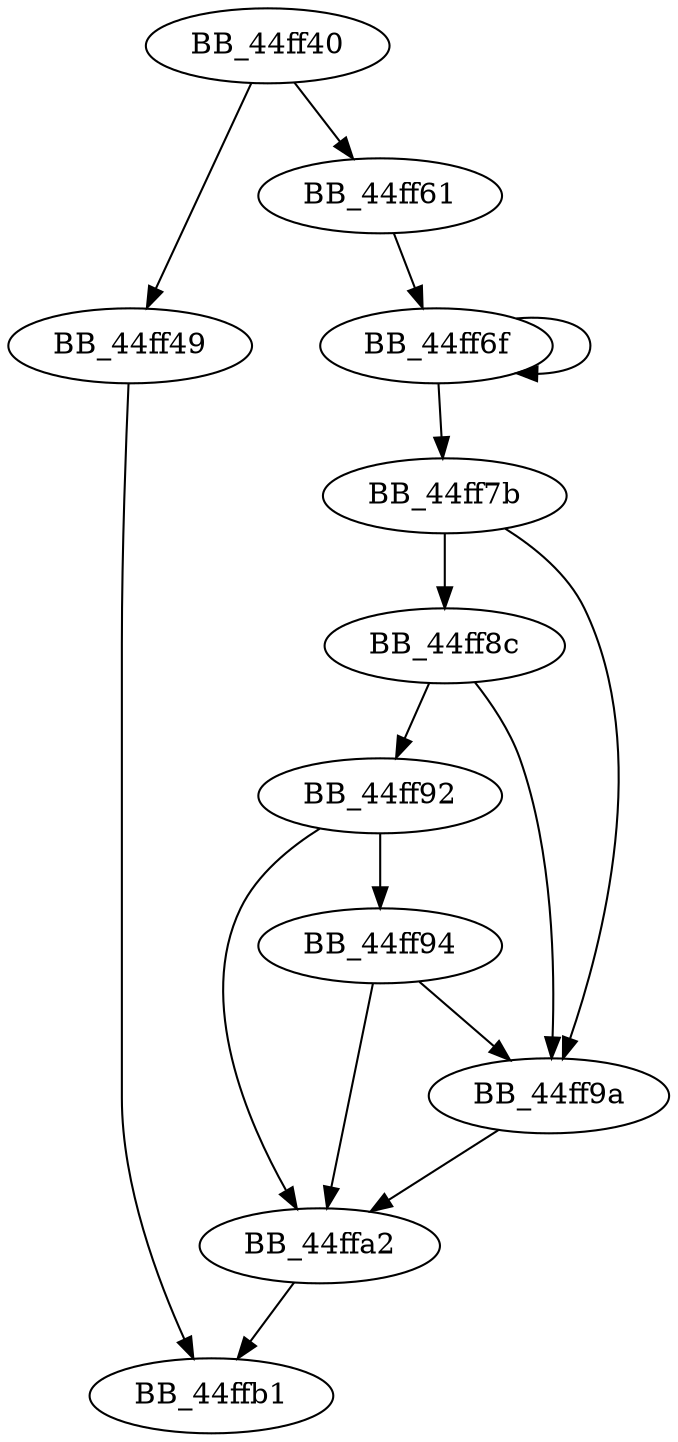 DiGraph sub_44FF40{
BB_44ff40->BB_44ff49
BB_44ff40->BB_44ff61
BB_44ff49->BB_44ffb1
BB_44ff61->BB_44ff6f
BB_44ff6f->BB_44ff6f
BB_44ff6f->BB_44ff7b
BB_44ff7b->BB_44ff8c
BB_44ff7b->BB_44ff9a
BB_44ff8c->BB_44ff92
BB_44ff8c->BB_44ff9a
BB_44ff92->BB_44ff94
BB_44ff92->BB_44ffa2
BB_44ff94->BB_44ff9a
BB_44ff94->BB_44ffa2
BB_44ff9a->BB_44ffa2
BB_44ffa2->BB_44ffb1
}
